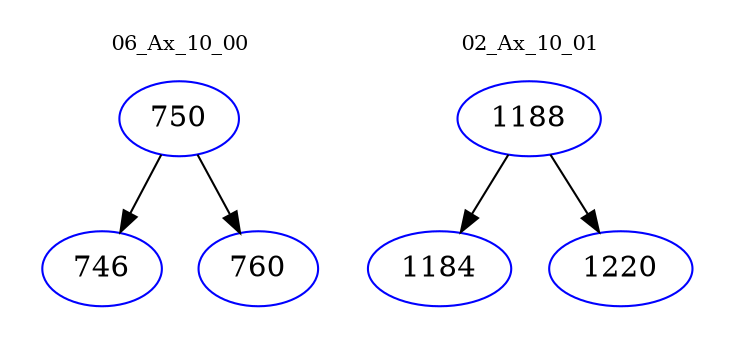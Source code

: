 digraph{
subgraph cluster_0 {
color = white
label = "06_Ax_10_00";
fontsize=10;
T0_750 [label="750", color="blue"]
T0_750 -> T0_746 [color="black"]
T0_746 [label="746", color="blue"]
T0_750 -> T0_760 [color="black"]
T0_760 [label="760", color="blue"]
}
subgraph cluster_1 {
color = white
label = "02_Ax_10_01";
fontsize=10;
T1_1188 [label="1188", color="blue"]
T1_1188 -> T1_1184 [color="black"]
T1_1184 [label="1184", color="blue"]
T1_1188 -> T1_1220 [color="black"]
T1_1220 [label="1220", color="blue"]
}
}
